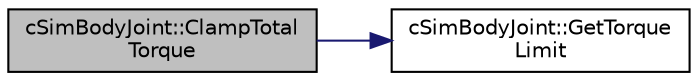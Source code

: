 digraph "cSimBodyJoint::ClampTotalTorque"
{
 // LATEX_PDF_SIZE
  edge [fontname="Helvetica",fontsize="10",labelfontname="Helvetica",labelfontsize="10"];
  node [fontname="Helvetica",fontsize="10",shape=record];
  rankdir="LR";
  Node1 [label="cSimBodyJoint::ClampTotal\lTorque",height=0.2,width=0.4,color="black", fillcolor="grey75", style="filled", fontcolor="black",tooltip=" "];
  Node1 -> Node2 [color="midnightblue",fontsize="10",style="solid",fontname="Helvetica"];
  Node2 [label="cSimBodyJoint::GetTorque\lLimit",height=0.2,width=0.4,color="black", fillcolor="white", style="filled",URL="$classc_sim_body_joint.html#a30b08ab53dc7b5f8118cdedd35750697",tooltip=" "];
}
